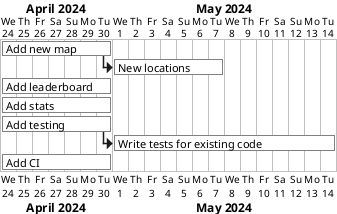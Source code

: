 @startgantt
<style>
ganttDiagram {
  task {
    BackGroundColor Green
    LineColor Black
    unstarted {
      BackGroundColor Orange
      LineColor grey
    }
  }
}
</style>
project starts on the 24th April 2024
' Implementation
[Add new map] starts 2024-04-24
[Add new map] requires 7 days
[New locations] requires 7 days
[New locations] starts at [Add new map]'s end
[Add leaderboard] requires 7 days
[Add stats] requires 7 days


[Add testing] requires 7 days
[Write tests for existing code] requires 14 days
[Write tests for existing code] starts at [Add testing]'s end

[Add CI] requires 7 days

[Add new map] is 0% complete
[New locations] is 0% complete
[Add leaderboard] is 0% complete
[Add stats] is 0% complete
[Add testing] is 0% complete
[Write tests for existing code] is 0% complete
[Add CI] is 0% complete
@endgantt